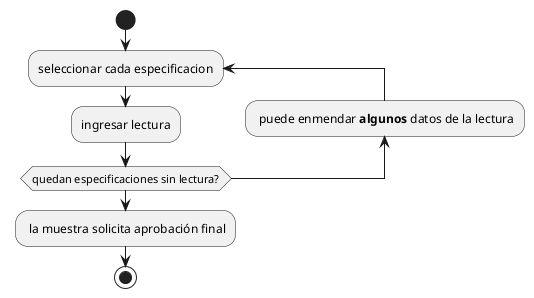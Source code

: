 @startuml
|recoleccion|
start

repeat:seleccionar cada especificacion;
:ingresar lectura;
backward: puede enmendar **algunos** datos de la lectura;
repeat while (quedan especificaciones sin lectura?) 
: la muestra solicita aprobación final;
stop
@enduml
